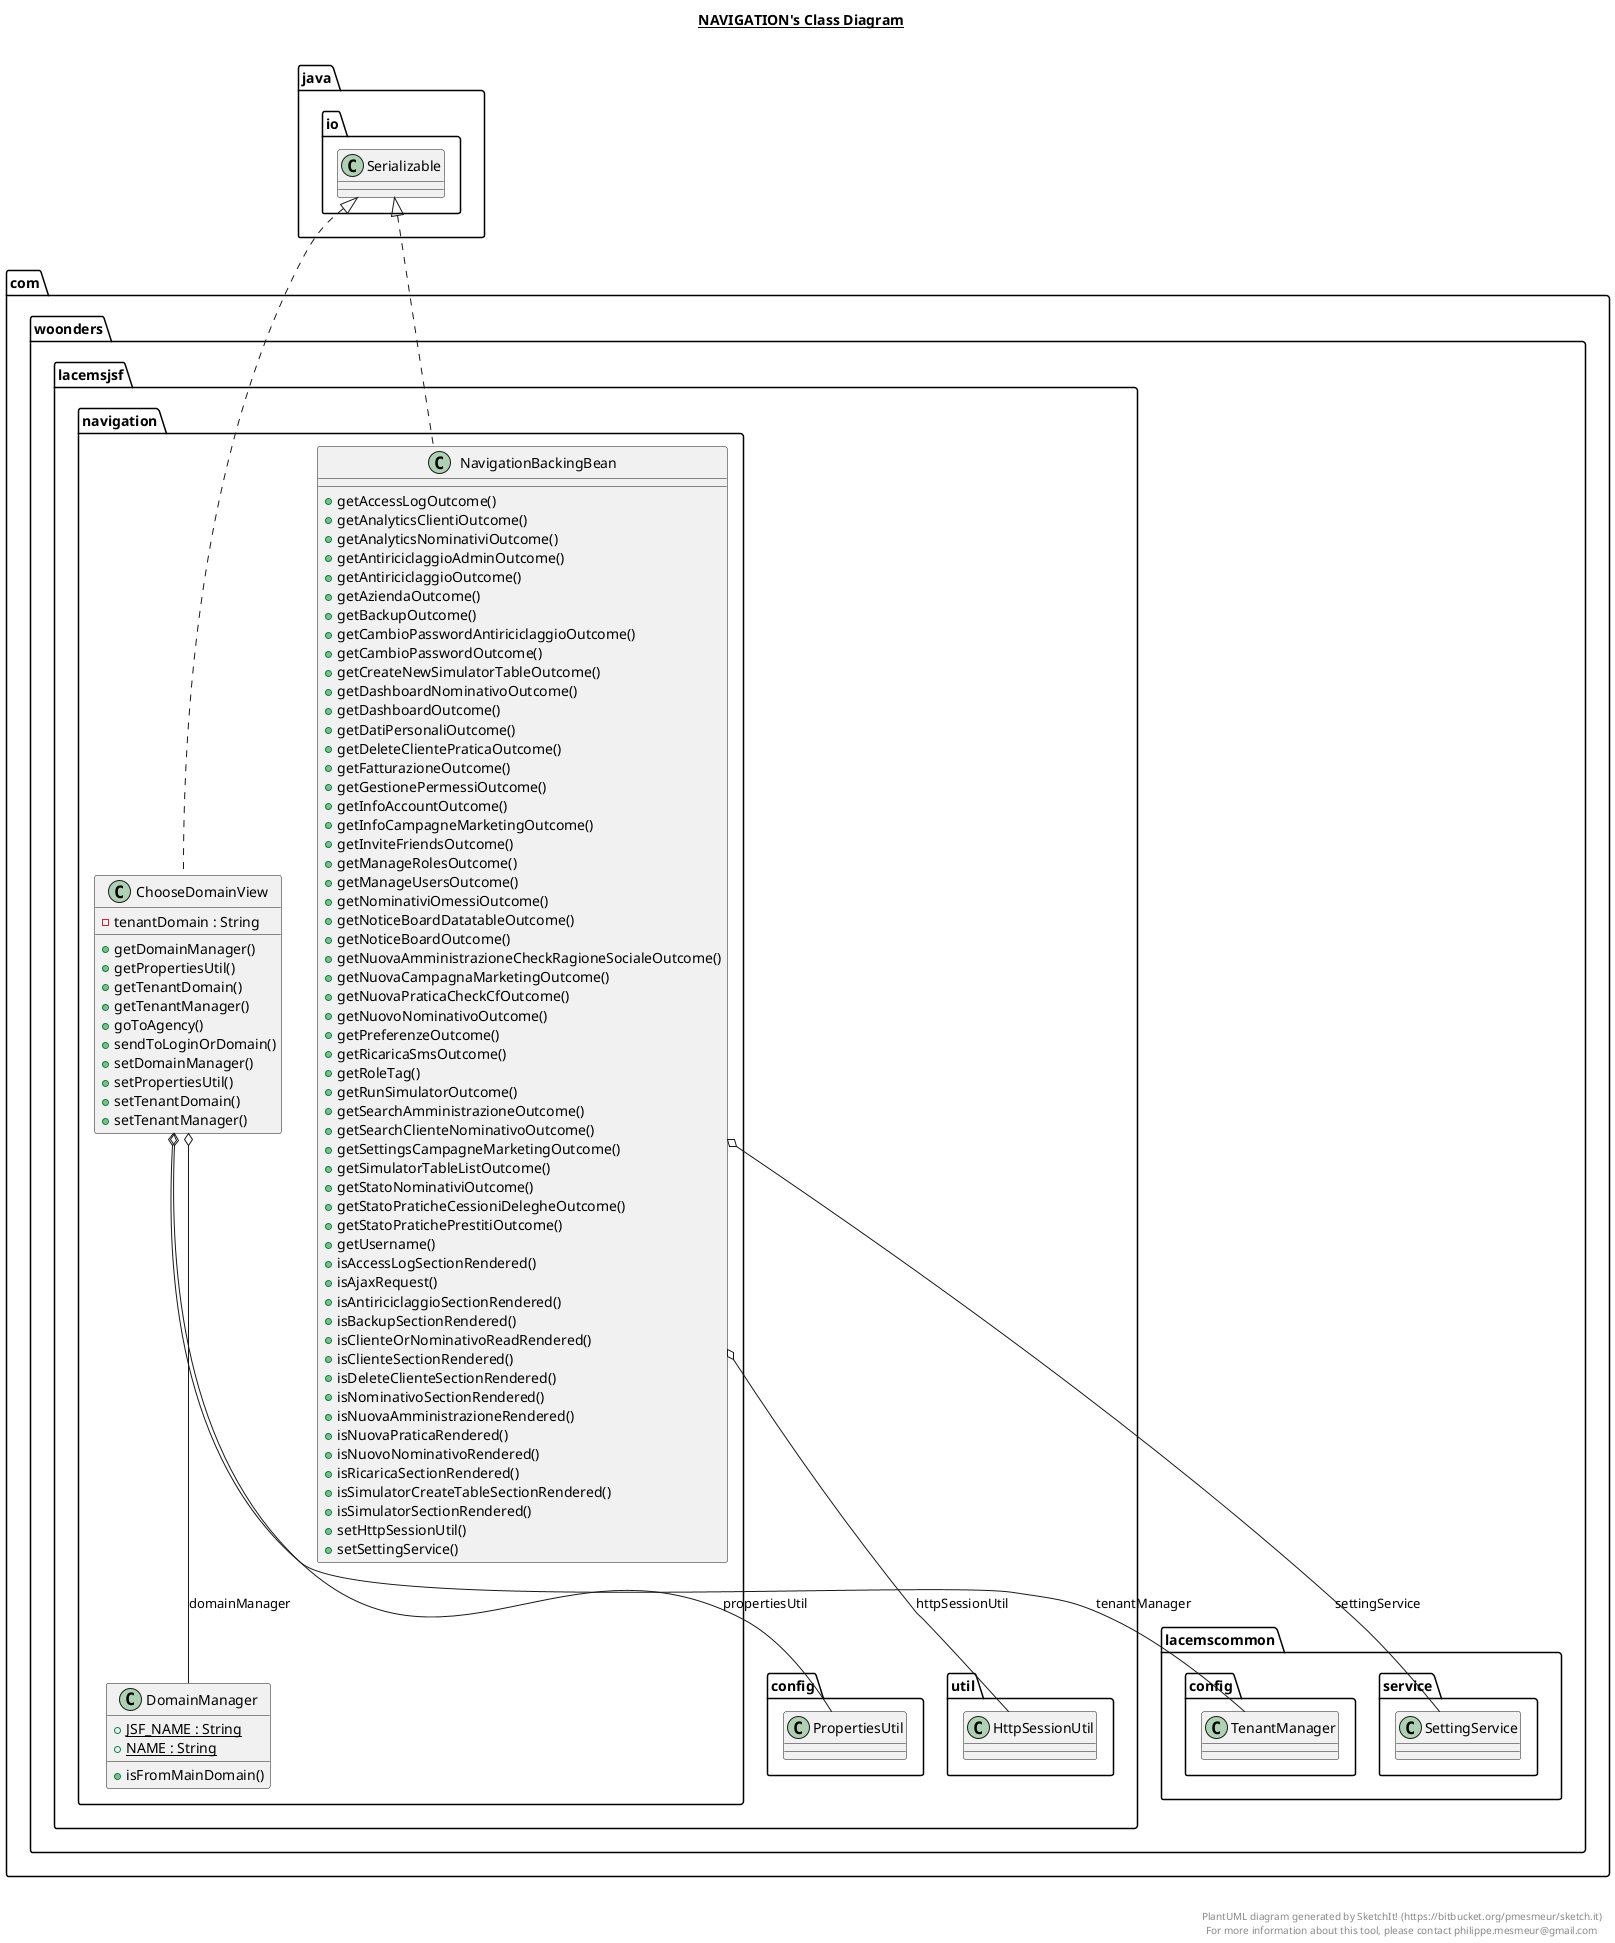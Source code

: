 @startuml

title __NAVIGATION's Class Diagram__\n

  namespace com.woonders.lacemsjsf.navigation {
    class com.woonders.lacemsjsf.navigation.ChooseDomainView {
        - tenantDomain : String
        + getDomainManager()
        + getPropertiesUtil()
        + getTenantDomain()
        + getTenantManager()
        + goToAgency()
        + sendToLoginOrDomain()
        + setDomainManager()
        + setPropertiesUtil()
        + setTenantDomain()
        + setTenantManager()
    }
  }
  

  namespace com.woonders.lacemsjsf.navigation {
    class com.woonders.lacemsjsf.navigation.DomainManager {
        {static} + JSF_NAME : String
        {static} + NAME : String
        + isFromMainDomain()
    }
  }
  

  namespace com.woonders.lacemsjsf.navigation {
    class com.woonders.lacemsjsf.navigation.NavigationBackingBean {
        + getAccessLogOutcome()
        + getAnalyticsClientiOutcome()
        + getAnalyticsNominativiOutcome()
        + getAntiriciclaggioAdminOutcome()
        + getAntiriciclaggioOutcome()
        + getAziendaOutcome()
        + getBackupOutcome()
        + getCambioPasswordAntiriciclaggioOutcome()
        + getCambioPasswordOutcome()
        + getCreateNewSimulatorTableOutcome()
        + getDashboardNominativoOutcome()
        + getDashboardOutcome()
        + getDatiPersonaliOutcome()
        + getDeleteClientePraticaOutcome()
        + getFatturazioneOutcome()
        + getGestionePermessiOutcome()
        + getInfoAccountOutcome()
        + getInfoCampagneMarketingOutcome()
        + getInviteFriendsOutcome()
        + getManageRolesOutcome()
        + getManageUsersOutcome()
        + getNominativiOmessiOutcome()
        + getNoticeBoardDatatableOutcome()
        + getNoticeBoardOutcome()
        + getNuovaAmministrazioneCheckRagioneSocialeOutcome()
        + getNuovaCampagnaMarketingOutcome()
        + getNuovaPraticaCheckCfOutcome()
        + getNuovoNominativoOutcome()
        + getPreferenzeOutcome()
        + getRicaricaSmsOutcome()
        + getRoleTag()
        + getRunSimulatorOutcome()
        + getSearchAmministrazioneOutcome()
        + getSearchClienteNominativoOutcome()
        + getSettingsCampagneMarketingOutcome()
        + getSimulatorTableListOutcome()
        + getStatoNominativiOutcome()
        + getStatoPraticheCessioniDelegheOutcome()
        + getStatoPratichePrestitiOutcome()
        + getUsername()
        + isAccessLogSectionRendered()
        + isAjaxRequest()
        + isAntiriciclaggioSectionRendered()
        + isBackupSectionRendered()
        + isClienteOrNominativoReadRendered()
        + isClienteSectionRendered()
        + isDeleteClienteSectionRendered()
        + isNominativoSectionRendered()
        + isNuovaAmministrazioneRendered()
        + isNuovaPraticaRendered()
        + isNuovoNominativoRendered()
        + isRicaricaSectionRendered()
        + isSimulatorCreateTableSectionRendered()
        + isSimulatorSectionRendered()
        + setHttpSessionUtil()
        + setSettingService()
    }
  }
  

  com.woonders.lacemsjsf.navigation.ChooseDomainView .up.|> java.io.Serializable
  com.woonders.lacemsjsf.navigation.ChooseDomainView o-- com.woonders.lacemsjsf.navigation.DomainManager : domainManager
  com.woonders.lacemsjsf.navigation.ChooseDomainView o-- com.woonders.lacemsjsf.config.PropertiesUtil : propertiesUtil
  com.woonders.lacemsjsf.navigation.ChooseDomainView o-- com.woonders.lacemscommon.config.TenantManager : tenantManager
  com.woonders.lacemsjsf.navigation.NavigationBackingBean .up.|> java.io.Serializable
  com.woonders.lacemsjsf.navigation.NavigationBackingBean o-- com.woonders.lacemsjsf.util.HttpSessionUtil : httpSessionUtil
  com.woonders.lacemsjsf.navigation.NavigationBackingBean o-- com.woonders.lacemscommon.service.SettingService : settingService


right footer


PlantUML diagram generated by SketchIt! (https://bitbucket.org/pmesmeur/sketch.it)
For more information about this tool, please contact philippe.mesmeur@gmail.com
endfooter

@enduml
